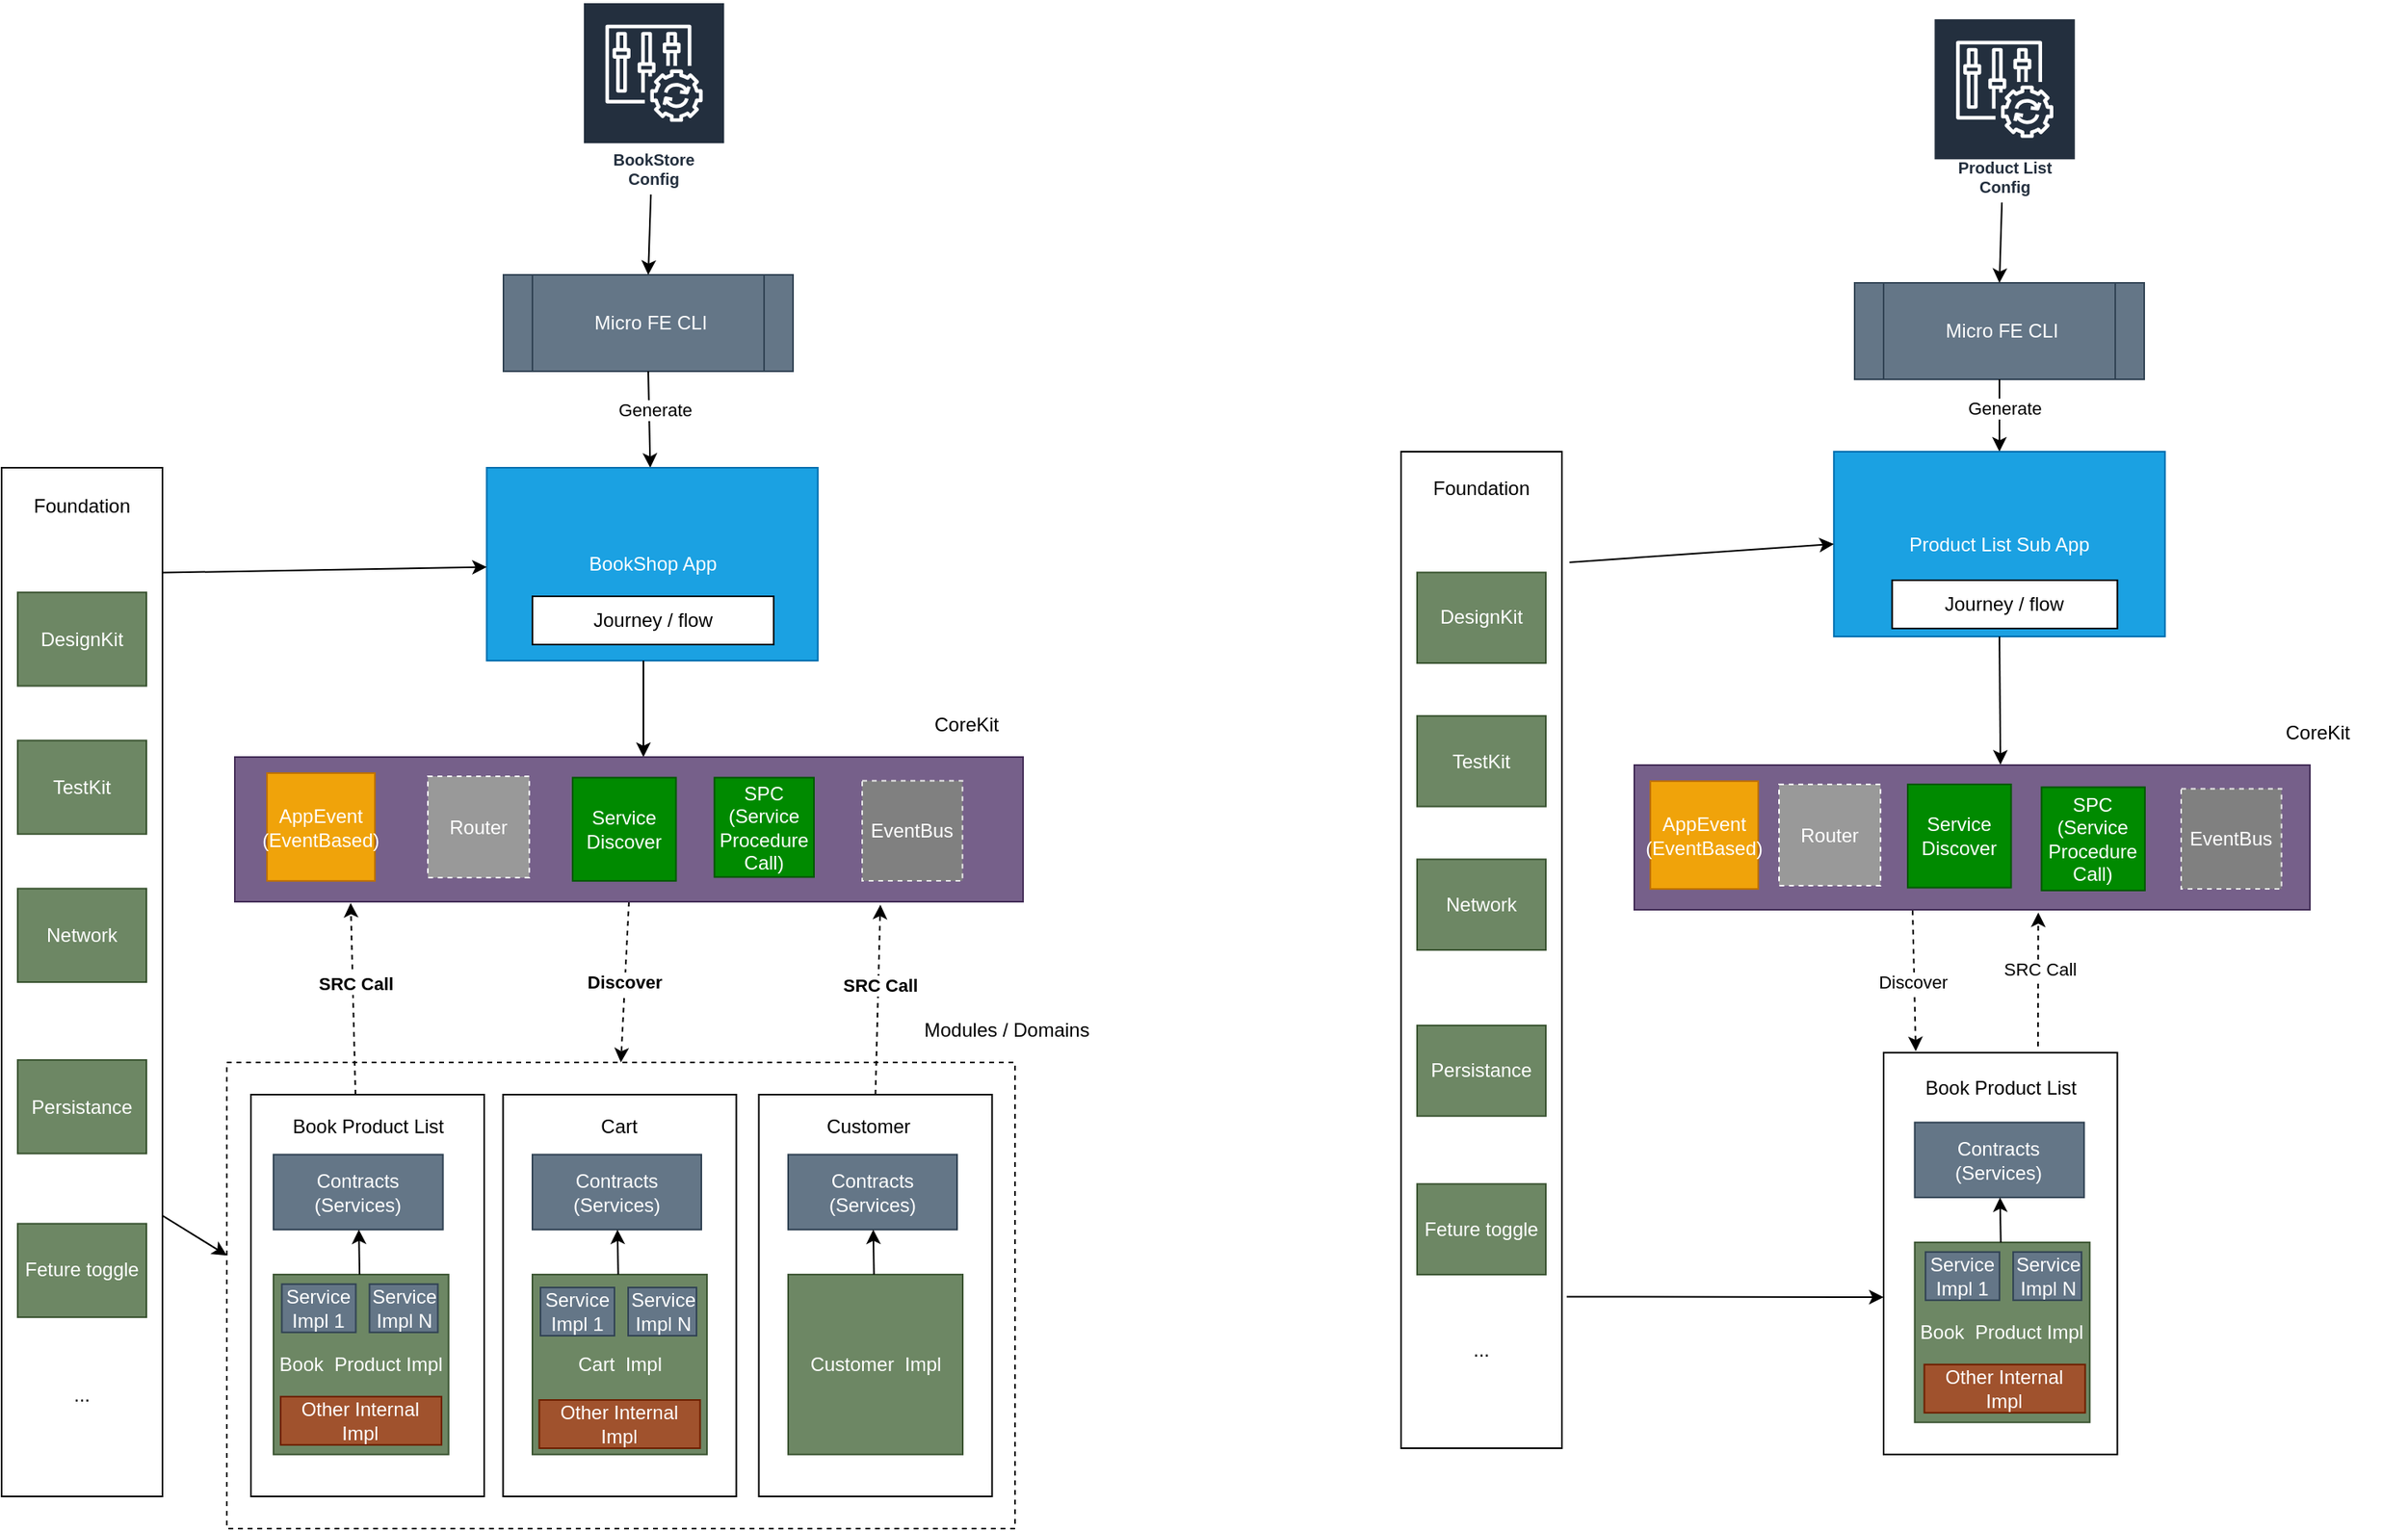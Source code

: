 <mxfile>
    <diagram id="x38oW-rwYkI-MGM0Nh5z" name="Page-1">
        <mxGraphModel dx="1138" dy="1877" grid="1" gridSize="10" guides="1" tooltips="1" connect="1" arrows="1" fold="1" page="1" pageScale="1" pageWidth="850" pageHeight="1100" math="0" shadow="0">
            <root>
                <mxCell id="0"/>
                <mxCell id="1" parent="0"/>
                <mxCell id="274" value="" style="group;strokeColor=default;container=0;" parent="1" vertex="1" connectable="0">
                    <mxGeometry x="1190" y="-386.12" width="145.3" height="250" as="geometry"/>
                </mxCell>
                <mxCell id="16" value="" style="rounded=0;whiteSpace=wrap;html=1;verticalAlign=top;fillColor=none;strokeColor=default;fontColor=#ffffff;dashed=1;" parent="1" vertex="1">
                    <mxGeometry x="160" y="-380" width="490" height="290" as="geometry"/>
                </mxCell>
                <mxCell id="272" value="" style="group;strokeColor=default;container=0;" parent="1" vertex="1" connectable="0">
                    <mxGeometry x="331.75" y="-360" width="145" height="250" as="geometry"/>
                </mxCell>
                <mxCell id="11" value="&amp;nbsp;Micro FE CLI" style="shape=process;whiteSpace=wrap;html=1;backgroundOutline=1;fillColor=#647687;strokeColor=#314354;fontColor=#ffffff;" parent="1" vertex="1">
                    <mxGeometry x="332" y="-870" width="180" height="60" as="geometry"/>
                </mxCell>
                <mxCell id="21" value="" style="endArrow=classic;html=1;entryX=0.5;entryY=0;entryDx=0;entryDy=0;" parent="1" source="131" target="11" edge="1">
                    <mxGeometry width="50" height="50" relative="1" as="geometry">
                        <mxPoint x="430.0" y="-950" as="sourcePoint"/>
                        <mxPoint x="455" y="-860" as="targetPoint"/>
                    </mxGeometry>
                </mxCell>
                <mxCell id="80" value="" style="endArrow=classic;html=1;exitX=0.5;exitY=1;exitDx=0;exitDy=0;" parent="1" source="11" target="130" edge="1">
                    <mxGeometry width="50" height="50" relative="1" as="geometry">
                        <mxPoint x="165" y="-790" as="sourcePoint"/>
                        <mxPoint x="415" y="-730" as="targetPoint"/>
                    </mxGeometry>
                </mxCell>
                <mxCell id="259" value="Generate" style="edgeLabel;html=1;align=center;verticalAlign=middle;resizable=0;points=[];" parent="80" vertex="1" connectable="0">
                    <mxGeometry x="-0.198" y="3" relative="1" as="geometry">
                        <mxPoint as="offset"/>
                    </mxGeometry>
                </mxCell>
                <mxCell id="88" value="" style="group;strokeColor=default;container=0;" parent="1" vertex="1" connectable="0">
                    <mxGeometry x="175" y="-360" width="145" height="250" as="geometry"/>
                </mxCell>
                <mxCell id="107" value="" style="edgeStyle=none;html=1;dashed=1;exitX=0.5;exitY=1;exitDx=0;exitDy=0;entryX=0.5;entryY=0;entryDx=0;entryDy=0;" parent="1" source="8" target="16" edge="1">
                    <mxGeometry relative="1" as="geometry">
                        <mxPoint x="425" y="-490" as="sourcePoint"/>
                        <mxPoint x="406.25" y="-390" as="targetPoint"/>
                    </mxGeometry>
                </mxCell>
                <mxCell id="108" value="&lt;b&gt;Discover&lt;/b&gt;" style="edgeLabel;html=1;align=center;verticalAlign=middle;resizable=0;points=[];" parent="107" vertex="1" connectable="0">
                    <mxGeometry x="0.001" y="-1" relative="1" as="geometry">
                        <mxPoint as="offset"/>
                    </mxGeometry>
                </mxCell>
                <mxCell id="109" style="edgeStyle=none;html=1;dashed=1;startArrow=none;startFill=0;endArrow=classic;endFill=1;entryX=0.147;entryY=1.009;entryDx=0;entryDy=0;entryPerimeter=0;" parent="1" target="8" edge="1">
                    <mxGeometry relative="1" as="geometry">
                        <mxPoint x="225" y="-470" as="targetPoint"/>
                        <mxPoint x="240" y="-360" as="sourcePoint"/>
                    </mxGeometry>
                </mxCell>
                <mxCell id="110" value="&lt;b&gt;SRC Call&lt;/b&gt;" style="edgeLabel;html=1;align=center;verticalAlign=middle;resizable=0;points=[];" parent="109" vertex="1" connectable="0">
                    <mxGeometry x="0.158" y="-1" relative="1" as="geometry">
                        <mxPoint as="offset"/>
                    </mxGeometry>
                </mxCell>
                <mxCell id="111" style="edgeStyle=none;html=1;dashed=1;startArrow=none;startFill=0;endArrow=classic;endFill=1;entryX=0.819;entryY=1.021;entryDx=0;entryDy=0;entryPerimeter=0;exitX=0.5;exitY=0;exitDx=0;exitDy=0;" parent="1" target="8" edge="1">
                    <mxGeometry relative="1" as="geometry">
                        <mxPoint x="563.25" y="-360" as="sourcePoint"/>
                        <mxPoint x="215" y="-480" as="targetPoint"/>
                    </mxGeometry>
                </mxCell>
                <mxCell id="112" value="&lt;b&gt;SRC Call&lt;/b&gt;" style="edgeLabel;html=1;align=center;verticalAlign=middle;resizable=0;points=[];" parent="111" vertex="1" connectable="0">
                    <mxGeometry x="0.158" y="-1" relative="1" as="geometry">
                        <mxPoint as="offset"/>
                    </mxGeometry>
                </mxCell>
                <mxCell id="123" value="CoreKit" style="text;html=1;strokeColor=none;fillColor=none;align=center;verticalAlign=middle;whiteSpace=wrap;rounded=0;" parent="1" vertex="1">
                    <mxGeometry x="565" y="-600" width="110" height="20" as="geometry"/>
                </mxCell>
                <mxCell id="126" value="Modules / Domains" style="text;html=1;strokeColor=none;fillColor=none;align=center;verticalAlign=middle;whiteSpace=wrap;rounded=0;" parent="1" vertex="1">
                    <mxGeometry x="590" y="-410" width="110" height="20" as="geometry"/>
                </mxCell>
                <mxCell id="130" value="BookShop App" style="rounded=0;whiteSpace=wrap;html=1;fillColor=#1ba1e2;fontColor=#ffffff;strokeColor=#006EAF;" parent="1" vertex="1">
                    <mxGeometry x="321.6" y="-750" width="205.81" height="120" as="geometry"/>
                </mxCell>
                <mxCell id="131" value="BookStore&lt;br&gt;Config" style="sketch=0;outlineConnect=0;fontColor=#232F3E;gradientColor=none;strokeColor=#ffffff;fillColor=#232F3E;dashed=0;verticalLabelPosition=middle;verticalAlign=bottom;align=center;html=1;whiteSpace=wrap;fontSize=10;fontStyle=1;spacing=3;shape=mxgraph.aws4.productIcon;prIcon=mxgraph.aws4.config;" parent="1" vertex="1">
                    <mxGeometry x="381" y="-1040" width="89.18" height="120" as="geometry"/>
                </mxCell>
                <mxCell id="133" value="" style="edgeStyle=none;html=1;" parent="1" edge="1">
                    <mxGeometry relative="1" as="geometry">
                        <mxPoint x="419" y="-630" as="sourcePoint"/>
                        <mxPoint x="419" y="-570" as="targetPoint"/>
                    </mxGeometry>
                </mxCell>
                <mxCell id="132" value="Journey / flow" style="rounded=0;whiteSpace=wrap;html=1;" parent="1" vertex="1">
                    <mxGeometry x="350" y="-670" width="150" height="30" as="geometry"/>
                </mxCell>
                <mxCell id="146" value="&amp;nbsp;Micro FE CLI" style="shape=process;whiteSpace=wrap;html=1;backgroundOutline=1;fillColor=#647687;strokeColor=#314354;fontColor=#ffffff;" parent="1" vertex="1">
                    <mxGeometry x="1172" y="-865" width="180" height="60" as="geometry"/>
                </mxCell>
                <mxCell id="147" value="" style="endArrow=classic;html=1;entryX=0.5;entryY=0;entryDx=0;entryDy=0;" parent="1" source="172" target="146" edge="1">
                    <mxGeometry width="50" height="50" relative="1" as="geometry">
                        <mxPoint x="1270.0" y="-945" as="sourcePoint"/>
                        <mxPoint x="1295" y="-855" as="targetPoint"/>
                    </mxGeometry>
                </mxCell>
                <mxCell id="152" value="" style="endArrow=classic;html=1;exitX=0.5;exitY=1;exitDx=0;exitDy=0;" parent="1" source="146" target="171" edge="1">
                    <mxGeometry width="50" height="50" relative="1" as="geometry">
                        <mxPoint x="1005" y="-785" as="sourcePoint"/>
                        <mxPoint x="1255" y="-725" as="targetPoint"/>
                    </mxGeometry>
                </mxCell>
                <mxCell id="260" value="Generate" style="edgeLabel;html=1;align=center;verticalAlign=middle;resizable=0;points=[];" parent="152" vertex="1" connectable="0">
                    <mxGeometry x="-0.2" y="3" relative="1" as="geometry">
                        <mxPoint as="offset"/>
                    </mxGeometry>
                </mxCell>
                <mxCell id="163" value="" style="edgeStyle=none;html=1;dashed=1;exitX=0.412;exitY=1.004;exitDx=0;exitDy=0;exitPerimeter=0;" parent="1" source="144" edge="1">
                    <mxGeometry relative="1" as="geometry">
                        <mxPoint x="1265" y="-485" as="sourcePoint"/>
                        <mxPoint x="1210" y="-387" as="targetPoint"/>
                    </mxGeometry>
                </mxCell>
                <mxCell id="164" value="Discover" style="edgeLabel;html=1;align=center;verticalAlign=middle;resizable=0;points=[];" parent="163" vertex="1" connectable="0">
                    <mxGeometry x="0.001" y="-1" relative="1" as="geometry">
                        <mxPoint as="offset"/>
                    </mxGeometry>
                </mxCell>
                <mxCell id="169" value="CoreKit" style="text;html=1;strokeColor=none;fillColor=none;align=center;verticalAlign=middle;whiteSpace=wrap;rounded=0;" parent="1" vertex="1">
                    <mxGeometry x="1405" y="-595" width="110" height="20" as="geometry"/>
                </mxCell>
                <mxCell id="171" value="Product List Sub App" style="rounded=0;whiteSpace=wrap;html=1;fillColor=#1ba1e2;fontColor=#ffffff;strokeColor=#006EAF;" parent="1" vertex="1">
                    <mxGeometry x="1159.1" y="-760" width="205.81" height="115" as="geometry"/>
                </mxCell>
                <mxCell id="172" value="Product List Config" style="sketch=0;outlineConnect=0;fontColor=#232F3E;gradientColor=none;strokeColor=#ffffff;fillColor=#232F3E;dashed=0;verticalLabelPosition=middle;verticalAlign=bottom;align=center;html=1;whiteSpace=wrap;fontSize=10;fontStyle=1;spacing=3;shape=mxgraph.aws4.productIcon;prIcon=mxgraph.aws4.config;" parent="1" vertex="1">
                    <mxGeometry x="1220.71" y="-1030" width="89.18" height="115" as="geometry"/>
                </mxCell>
                <mxCell id="173" value="" style="edgeStyle=none;html=1;exitX=0.5;exitY=1;exitDx=0;exitDy=0;entryX=0.542;entryY=-0.003;entryDx=0;entryDy=0;entryPerimeter=0;" parent="1" source="171" target="144" edge="1">
                    <mxGeometry relative="1" as="geometry">
                        <mxPoint x="1270" y="-625" as="sourcePoint"/>
                        <mxPoint x="1270" y="-570" as="targetPoint"/>
                    </mxGeometry>
                </mxCell>
                <mxCell id="174" value="Journey / flow" style="rounded=0;whiteSpace=wrap;html=1;" parent="1" vertex="1">
                    <mxGeometry x="1195.3" y="-680" width="140" height="30" as="geometry"/>
                </mxCell>
                <mxCell id="180" style="edgeStyle=none;html=1;dashed=1;startArrow=none;startFill=0;endArrow=classic;endFill=1;entryX=0.598;entryY=1.019;entryDx=0;entryDy=0;entryPerimeter=0;" parent="1" target="144" edge="1">
                    <mxGeometry relative="1" as="geometry">
                        <mxPoint x="1286" y="-390" as="sourcePoint"/>
                        <mxPoint x="1333.09" y="-475.0" as="targetPoint"/>
                    </mxGeometry>
                </mxCell>
                <mxCell id="181" value="SRC Call" style="edgeLabel;html=1;align=center;verticalAlign=middle;resizable=0;points=[];" parent="180" vertex="1" connectable="0">
                    <mxGeometry x="0.158" y="-1" relative="1" as="geometry">
                        <mxPoint as="offset"/>
                    </mxGeometry>
                </mxCell>
                <mxCell id="182" value="" style="group" parent="1" vertex="1" connectable="0">
                    <mxGeometry x="165" y="-570" width="490" height="90" as="geometry"/>
                </mxCell>
                <mxCell id="8" value="" style="rounded=0;whiteSpace=wrap;html=1;strokeColor=#432D57;fillColor=#76608a;fontColor=#ffffff;" parent="182" vertex="1">
                    <mxGeometry width="490" height="90" as="geometry"/>
                </mxCell>
                <mxCell id="10" value="&lt;font color=&quot;#ffffff&quot;&gt;AppEvent&lt;br&gt;(EventBased)&lt;br&gt;&lt;/font&gt;" style="whiteSpace=wrap;html=1;aspect=fixed;fillColor=#f0a30a;strokeColor=#BD7000;fontColor=#000000;" parent="182" vertex="1">
                    <mxGeometry x="20" y="10" width="67.05" height="67.05" as="geometry"/>
                </mxCell>
                <mxCell id="26" value="&lt;font color=&quot;#ffffff&quot;&gt;&amp;nbsp;Service&amp;nbsp;&lt;br&gt;Discover&lt;br&gt;&lt;/font&gt;" style="whiteSpace=wrap;html=1;aspect=fixed;fillColor=#008a00;strokeColor=#005700;fontColor=#ffffff;" parent="182" vertex="1">
                    <mxGeometry x="210" y="12.8" width="64.25" height="64.25" as="geometry"/>
                </mxCell>
                <mxCell id="56" value="&lt;font color=&quot;#ffffff&quot;&gt;SPC&lt;br&gt;(Service&lt;br&gt;Procedure&lt;br&gt;Call)&lt;br&gt;&lt;/font&gt;" style="whiteSpace=wrap;html=1;aspect=fixed;fillColor=#008a00;strokeColor=#005700;fontColor=#ffffff;" parent="182" vertex="1">
                    <mxGeometry x="298.16" y="12.8" width="61.84" height="61.84" as="geometry"/>
                </mxCell>
                <mxCell id="71" value="&lt;font color=&quot;#ffffff&quot;&gt;Router&lt;br&gt;&lt;/font&gt;" style="whiteSpace=wrap;html=1;aspect=fixed;fillColor=#999999;strokeColor=#FFFFFF;dashed=1;" parent="182" vertex="1">
                    <mxGeometry x="120" y="11.99" width="63.07" height="63.07" as="geometry"/>
                </mxCell>
                <mxCell id="72" value="&lt;font color=&quot;#ffffff&quot;&gt;EventBus&lt;br&gt;&lt;/font&gt;" style="whiteSpace=wrap;html=1;aspect=fixed;fillColor=#808080;strokeColor=#E6E6E6;fontColor=#ffffff;dashed=1;" parent="182" vertex="1">
                    <mxGeometry x="390" y="14.71" width="62.34" height="62.34" as="geometry"/>
                </mxCell>
                <mxCell id="183" value="" style="group" parent="1" vertex="1" connectable="0">
                    <mxGeometry x="1035" y="-565" width="420" height="90" as="geometry"/>
                </mxCell>
                <mxCell id="144" value="" style="rounded=0;whiteSpace=wrap;html=1;strokeColor=#432D57;fillColor=#76608a;fontColor=#ffffff;" parent="183" vertex="1">
                    <mxGeometry width="420" height="90" as="geometry"/>
                </mxCell>
                <mxCell id="145" value="&lt;font color=&quot;#ffffff&quot;&gt;AppEvent&lt;br&gt;(EventBased)&lt;br&gt;&lt;/font&gt;" style="whiteSpace=wrap;html=1;aspect=fixed;fillColor=#f0a30a;strokeColor=#BD7000;fontColor=#000000;" parent="183" vertex="1">
                    <mxGeometry x="10" y="10" width="67.05" height="67.05" as="geometry"/>
                </mxCell>
                <mxCell id="148" value="&lt;font color=&quot;#ffffff&quot;&gt;&amp;nbsp;Service&amp;nbsp;&lt;br&gt;Discover&lt;br&gt;&lt;/font&gt;" style="whiteSpace=wrap;html=1;aspect=fixed;fillColor=#008a00;strokeColor=#005700;fontColor=#ffffff;" parent="183" vertex="1">
                    <mxGeometry x="170" y="11.99" width="64.25" height="64.25" as="geometry"/>
                </mxCell>
                <mxCell id="149" value="&lt;font color=&quot;#ffffff&quot;&gt;SPC&lt;br&gt;(Service&lt;br&gt;Procedure&lt;br&gt;Call)&lt;br&gt;&lt;/font&gt;" style="whiteSpace=wrap;html=1;aspect=fixed;fillColor=#008a00;strokeColor=#005700;fontColor=#ffffff;" parent="183" vertex="1">
                    <mxGeometry x="253.19" y="13.76" width="64.25" height="64.25" as="geometry"/>
                </mxCell>
                <mxCell id="150" value="&lt;font color=&quot;#ffffff&quot;&gt;Router&lt;br&gt;&lt;/font&gt;" style="whiteSpace=wrap;html=1;aspect=fixed;fillColor=#999999;strokeColor=#FFFFFF;dashed=1;" parent="183" vertex="1">
                    <mxGeometry x="90" y="11.99" width="63.07" height="63.07" as="geometry"/>
                </mxCell>
                <mxCell id="151" value="&lt;font color=&quot;#ffffff&quot;&gt;EventBus&lt;br&gt;&lt;/font&gt;" style="whiteSpace=wrap;html=1;aspect=fixed;fillColor=#808080;strokeColor=#E6E6E6;fontColor=#ffffff;dashed=1;" parent="183" vertex="1">
                    <mxGeometry x="340" y="14.71" width="62.34" height="62.34" as="geometry"/>
                </mxCell>
                <mxCell id="245" value="" style="group" parent="1" vertex="1" connectable="0">
                    <mxGeometry x="20" y="-750" width="100" height="640" as="geometry"/>
                </mxCell>
                <mxCell id="235" value="" style="rounded=0;whiteSpace=wrap;html=1;fillColor=none;" parent="245" vertex="1">
                    <mxGeometry width="100" height="640" as="geometry"/>
                </mxCell>
                <mxCell id="236" value="DesignKit" style="rounded=0;whiteSpace=wrap;html=1;fillColor=#6d8764;fontColor=#ffffff;strokeColor=#3A5431;" parent="245" vertex="1">
                    <mxGeometry x="10" y="77.576" width="80" height="58.182" as="geometry"/>
                </mxCell>
                <mxCell id="237" value="TestKit" style="rounded=0;whiteSpace=wrap;html=1;fillColor=#6d8764;fontColor=#ffffff;strokeColor=#3A5431;" parent="245" vertex="1">
                    <mxGeometry x="10" y="169.697" width="80" height="58.182" as="geometry"/>
                </mxCell>
                <mxCell id="238" value="Network" style="rounded=0;whiteSpace=wrap;html=1;fillColor=#6d8764;fontColor=#ffffff;strokeColor=#3A5431;" parent="245" vertex="1">
                    <mxGeometry x="10" y="261.818" width="80" height="58.182" as="geometry"/>
                </mxCell>
                <mxCell id="239" value="Persistance" style="rounded=0;whiteSpace=wrap;html=1;fillColor=#6d8764;fontColor=#ffffff;strokeColor=#3A5431;" parent="245" vertex="1">
                    <mxGeometry x="10" y="368.485" width="80" height="58.182" as="geometry"/>
                </mxCell>
                <mxCell id="240" value="Feture toggle" style="rounded=0;whiteSpace=wrap;html=1;fillColor=#6d8764;fontColor=#ffffff;strokeColor=#3A5431;" parent="245" vertex="1">
                    <mxGeometry x="10" y="470.303" width="80" height="58.182" as="geometry"/>
                </mxCell>
                <mxCell id="241" value="..." style="text;html=1;strokeColor=none;fillColor=none;align=center;verticalAlign=middle;whiteSpace=wrap;rounded=0;" parent="245" vertex="1">
                    <mxGeometry x="20" y="562.424" width="60" height="29.091" as="geometry"/>
                </mxCell>
                <mxCell id="242" value="Foundation" style="text;html=1;strokeColor=none;fillColor=none;align=center;verticalAlign=middle;whiteSpace=wrap;rounded=0;" parent="245" vertex="1">
                    <mxGeometry x="20" y="9.697" width="60" height="29.091" as="geometry"/>
                </mxCell>
                <mxCell id="243" style="edgeStyle=none;html=1;entryX=0;entryY=0.414;entryDx=0;entryDy=0;entryPerimeter=0;exitX=1;exitY=0.727;exitDx=0;exitDy=0;exitPerimeter=0;" parent="1" source="235" target="16" edge="1">
                    <mxGeometry relative="1" as="geometry">
                        <mxPoint x="154.02" y="-275.7" as="targetPoint"/>
                    </mxGeometry>
                </mxCell>
                <mxCell id="244" style="edgeStyle=none;html=1;exitX=0.996;exitY=0.102;exitDx=0;exitDy=0;exitPerimeter=0;" parent="1" source="235" target="130" edge="1">
                    <mxGeometry relative="1" as="geometry"/>
                </mxCell>
                <mxCell id="246" value="" style="group" parent="1" vertex="1" connectable="0">
                    <mxGeometry x="890" y="-760" width="100" height="620" as="geometry"/>
                </mxCell>
                <mxCell id="247" value="" style="rounded=0;whiteSpace=wrap;html=1;fillColor=none;" parent="246" vertex="1">
                    <mxGeometry width="100" height="620" as="geometry"/>
                </mxCell>
                <mxCell id="248" value="DesignKit" style="rounded=0;whiteSpace=wrap;html=1;fillColor=#6d8764;fontColor=#ffffff;strokeColor=#3A5431;" parent="246" vertex="1">
                    <mxGeometry x="10" y="75.152" width="80" height="56.364" as="geometry"/>
                </mxCell>
                <mxCell id="249" value="TestKit" style="rounded=0;whiteSpace=wrap;html=1;fillColor=#6d8764;fontColor=#ffffff;strokeColor=#3A5431;" parent="246" vertex="1">
                    <mxGeometry x="10" y="164.394" width="80" height="56.364" as="geometry"/>
                </mxCell>
                <mxCell id="250" value="Network" style="rounded=0;whiteSpace=wrap;html=1;fillColor=#6d8764;fontColor=#ffffff;strokeColor=#3A5431;" parent="246" vertex="1">
                    <mxGeometry x="10" y="253.636" width="80" height="56.364" as="geometry"/>
                </mxCell>
                <mxCell id="251" value="Persistance" style="rounded=0;whiteSpace=wrap;html=1;fillColor=#6d8764;fontColor=#ffffff;strokeColor=#3A5431;" parent="246" vertex="1">
                    <mxGeometry x="10" y="356.97" width="80" height="56.364" as="geometry"/>
                </mxCell>
                <mxCell id="252" value="Feture toggle" style="rounded=0;whiteSpace=wrap;html=1;fillColor=#6d8764;fontColor=#ffffff;strokeColor=#3A5431;" parent="246" vertex="1">
                    <mxGeometry x="10" y="455.606" width="80" height="56.364" as="geometry"/>
                </mxCell>
                <mxCell id="253" value="..." style="text;html=1;strokeColor=none;fillColor=none;align=center;verticalAlign=middle;whiteSpace=wrap;rounded=0;" parent="246" vertex="1">
                    <mxGeometry x="20" y="544.848" width="60" height="28.182" as="geometry"/>
                </mxCell>
                <mxCell id="254" value="Foundation" style="text;html=1;strokeColor=none;fillColor=none;align=center;verticalAlign=middle;whiteSpace=wrap;rounded=0;" parent="246" vertex="1">
                    <mxGeometry x="20" y="9.394" width="60" height="28.182" as="geometry"/>
                </mxCell>
                <mxCell id="257" style="edgeStyle=none;html=1;exitX=1.03;exitY=0.848;exitDx=0;exitDy=0;exitPerimeter=0;" parent="1" source="247" edge="1">
                    <mxGeometry relative="1" as="geometry">
                        <mxPoint x="1190" y="-234" as="targetPoint"/>
                    </mxGeometry>
                </mxCell>
                <mxCell id="258" style="edgeStyle=none;html=1;entryX=0;entryY=0.5;entryDx=0;entryDy=0;exitX=1.047;exitY=0.111;exitDx=0;exitDy=0;exitPerimeter=0;" parent="1" source="247" target="171" edge="1">
                    <mxGeometry relative="1" as="geometry">
                        <mxPoint x="1003" y="-200.32" as="sourcePoint"/>
                        <mxPoint x="1204.633" y="-233.25" as="targetPoint"/>
                    </mxGeometry>
                </mxCell>
                <mxCell id="86" value="Book&amp;nbsp; Product Impl" style="rounded=0;whiteSpace=wrap;html=1;fillColor=#6d8764;strokeColor=#3A5431;fontColor=#ffffff;" parent="1" vertex="1">
                    <mxGeometry x="189.042" y="-248.06" width="108.826" height="111.94" as="geometry"/>
                </mxCell>
                <mxCell id="43" value="Contracts&lt;br&gt;(Services)" style="rounded=0;whiteSpace=wrap;html=1;fillColor=#647687;fontColor=#ffffff;strokeColor=#314354;" parent="1" vertex="1">
                    <mxGeometry x="189.042" y="-322.687" width="105.316" height="46.642" as="geometry"/>
                </mxCell>
                <mxCell id="87" value="" style="edgeStyle=none;html=1;endArrow=none;endFill=0;startArrow=classic;startFill=1;" parent="1" source="43" target="86" edge="1">
                    <mxGeometry relative="1" as="geometry"/>
                </mxCell>
                <mxCell id="227" value="Service Impl 1" style="rounded=0;whiteSpace=wrap;html=1;fillColor=#647687;fontColor=#ffffff;strokeColor=#314354;" parent="1" vertex="1">
                    <mxGeometry x="194.21" y="-242.09" width="46" height="30" as="geometry"/>
                </mxCell>
                <mxCell id="228" value="Service Impl N" style="rounded=0;whiteSpace=wrap;html=1;fillColor=#647687;fontColor=#ffffff;strokeColor=#314354;" parent="1" vertex="1">
                    <mxGeometry x="248.71" y="-242.09" width="42.5" height="30" as="geometry"/>
                </mxCell>
                <mxCell id="229" value="Other Internal Impl" style="rounded=0;whiteSpace=wrap;html=1;fillColor=#a0522d;fontColor=#ffffff;strokeColor=#6D1F00;" parent="1" vertex="1">
                    <mxGeometry x="193.46" y="-172.09" width="100" height="30" as="geometry"/>
                </mxCell>
                <mxCell id="91" value="Contracts&lt;br&gt;(Services)" style="rounded=0;whiteSpace=wrap;html=1;fillColor=#647687;fontColor=#ffffff;strokeColor=#314354;" parent="1" vertex="1">
                    <mxGeometry x="350" y="-322.687" width="105" height="46.642" as="geometry"/>
                </mxCell>
                <mxCell id="92" value="Cart&amp;nbsp; Impl" style="rounded=0;whiteSpace=wrap;html=1;fillColor=#6d8764;strokeColor=#3A5431;fontColor=#ffffff;" parent="1" vertex="1">
                    <mxGeometry x="350" y="-248.06" width="108.5" height="111.94" as="geometry"/>
                </mxCell>
                <mxCell id="93" value="" style="edgeStyle=none;html=1;endArrow=none;endFill=0;startArrow=classic;startFill=1;" parent="1" source="91" target="92" edge="1">
                    <mxGeometry relative="1" as="geometry"/>
                </mxCell>
                <mxCell id="138" value="Customer&amp;nbsp; Impl" style="rounded=0;whiteSpace=wrap;html=1;fillColor=#6d8764;strokeColor=#3A5431;fontColor=#ffffff;" parent="1" vertex="1">
                    <mxGeometry x="509" y="-248.06" width="108.5" height="111.94" as="geometry"/>
                </mxCell>
                <mxCell id="137" value="Contracts&lt;br&gt;(Services)" style="rounded=0;whiteSpace=wrap;html=1;fillColor=#647687;fontColor=#ffffff;strokeColor=#314354;" parent="1" vertex="1">
                    <mxGeometry x="509" y="-322.687" width="105.0" height="46.642" as="geometry"/>
                </mxCell>
                <mxCell id="139" value="" style="edgeStyle=none;html=1;endArrow=none;endFill=0;startArrow=classic;startFill=1;" parent="1" source="137" target="138" edge="1">
                    <mxGeometry relative="1" as="geometry"/>
                </mxCell>
                <mxCell id="262" value="Book Product List" style="text;html=1;strokeColor=none;fillColor=none;align=center;verticalAlign=middle;whiteSpace=wrap;rounded=0;" parent="1" vertex="1">
                    <mxGeometry x="192.5" y="-350" width="110" height="20" as="geometry"/>
                </mxCell>
                <mxCell id="197" value="Service Impl 1" style="rounded=0;whiteSpace=wrap;html=1;fillColor=#647687;fontColor=#ffffff;strokeColor=#314354;" parent="1" vertex="1">
                    <mxGeometry x="355" y="-240" width="46" height="30" as="geometry"/>
                </mxCell>
                <mxCell id="211" value="Service Impl N" style="rounded=0;whiteSpace=wrap;html=1;fillColor=#647687;fontColor=#ffffff;strokeColor=#314354;" parent="1" vertex="1">
                    <mxGeometry x="409.5" y="-240" width="42.5" height="30" as="geometry"/>
                </mxCell>
                <mxCell id="184" value="Other Internal Impl" style="rounded=0;whiteSpace=wrap;html=1;fillColor=#a0522d;fontColor=#ffffff;strokeColor=#6D1F00;" parent="1" vertex="1">
                    <mxGeometry x="354.25" y="-170" width="100" height="30" as="geometry"/>
                </mxCell>
                <mxCell id="263" value="Cart" style="text;html=1;strokeColor=none;fillColor=none;align=center;verticalAlign=middle;whiteSpace=wrap;rounded=0;" parent="1" vertex="1">
                    <mxGeometry x="349.25" y="-350" width="110" height="20" as="geometry"/>
                </mxCell>
                <mxCell id="270" value="Customer" style="text;html=1;strokeColor=none;fillColor=none;align=center;verticalAlign=middle;whiteSpace=wrap;rounded=0;" parent="1" vertex="1">
                    <mxGeometry x="504" y="-350" width="110" height="20" as="geometry"/>
                </mxCell>
                <mxCell id="273" value="" style="group;strokeColor=default;container=0;" parent="1" vertex="1" connectable="0">
                    <mxGeometry x="490.75" y="-360" width="145" height="250" as="geometry"/>
                </mxCell>
                <mxCell id="156" value="Book&amp;nbsp; Product Impl" style="rounded=0;whiteSpace=wrap;html=1;fillColor=#6d8764;strokeColor=#3A5431;fontColor=#ffffff;" parent="1" vertex="1">
                    <mxGeometry x="1209.342" y="-268.06" width="108.826" height="111.94" as="geometry"/>
                </mxCell>
                <mxCell id="155" value="Contracts&lt;br&gt;(Services)" style="rounded=0;whiteSpace=wrap;html=1;fillColor=#647687;fontColor=#ffffff;strokeColor=#314354;" parent="1" vertex="1">
                    <mxGeometry x="1209.342" y="-342.687" width="105.316" height="46.642" as="geometry"/>
                </mxCell>
                <mxCell id="157" value="" style="edgeStyle=none;html=1;endArrow=none;endFill=0;startArrow=classic;startFill=1;" parent="1" source="155" target="156" edge="1">
                    <mxGeometry relative="1" as="geometry"/>
                </mxCell>
                <mxCell id="226" value="Other Internal Impl" style="rounded=0;whiteSpace=wrap;html=1;fillColor=#a0522d;fontColor=#ffffff;strokeColor=#6D1F00;" parent="1" vertex="1">
                    <mxGeometry x="1215.3" y="-192.09" width="100" height="30" as="geometry"/>
                </mxCell>
                <mxCell id="224" value="Service Impl 1" style="rounded=0;whiteSpace=wrap;html=1;fillColor=#647687;fontColor=#ffffff;strokeColor=#314354;" parent="1" vertex="1">
                    <mxGeometry x="1216.05" y="-262.09" width="46" height="30" as="geometry"/>
                </mxCell>
                <mxCell id="225" value="Service Impl N" style="rounded=0;whiteSpace=wrap;html=1;fillColor=#647687;fontColor=#ffffff;strokeColor=#314354;" parent="1" vertex="1">
                    <mxGeometry x="1270.55" y="-262.09" width="42.5" height="30" as="geometry"/>
                </mxCell>
                <mxCell id="271" value="Book Product List" style="text;html=1;strokeColor=none;fillColor=none;align=center;verticalAlign=middle;whiteSpace=wrap;rounded=0;" parent="1" vertex="1">
                    <mxGeometry x="1208.47" y="-374" width="110" height="20" as="geometry"/>
                </mxCell>
            </root>
        </mxGraphModel>
    </diagram>
</mxfile>